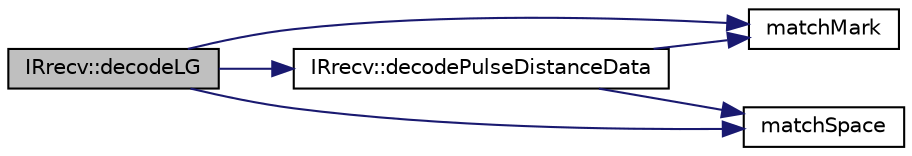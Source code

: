 digraph "IRrecv::decodeLG"
{
 // LATEX_PDF_SIZE
  edge [fontname="Helvetica",fontsize="10",labelfontname="Helvetica",labelfontsize="10"];
  node [fontname="Helvetica",fontsize="10",shape=record];
  rankdir="LR";
  Node1 [label="IRrecv::decodeLG",height=0.2,width=0.4,color="black", fillcolor="grey75", style="filled", fontcolor="black",tooltip=" "];
  Node1 -> Node2 [color="midnightblue",fontsize="10",style="solid",fontname="Helvetica"];
  Node2 [label="IRrecv::decodePulseDistanceData",height=0.2,width=0.4,color="black", fillcolor="white", style="filled",URL="$group___receiving.html#gaf8c9cdb5f7280043a552f22265bdb2d5",tooltip=" "];
  Node2 -> Node3 [color="midnightblue",fontsize="10",style="solid",fontname="Helvetica"];
  Node3 [label="matchMark",height=0.2,width=0.4,color="black", fillcolor="white", style="filled",URL="$group___receiving.html#ga4472564ea96b1ee10b51f594f60d7aeb",tooltip=" "];
  Node2 -> Node4 [color="midnightblue",fontsize="10",style="solid",fontname="Helvetica"];
  Node4 [label="matchSpace",height=0.2,width=0.4,color="black", fillcolor="white", style="filled",URL="$group___receiving.html#ga7902b620f6c01463b5b6e50ef604ac8b",tooltip=" "];
  Node1 -> Node3 [color="midnightblue",fontsize="10",style="solid",fontname="Helvetica"];
  Node1 -> Node4 [color="midnightblue",fontsize="10",style="solid",fontname="Helvetica"];
}
